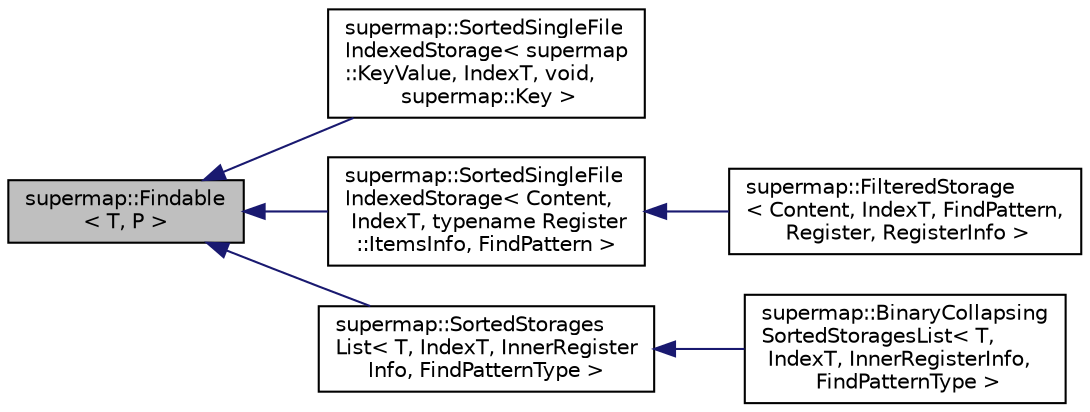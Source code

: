 digraph "supermap::Findable&lt; T, P &gt;"
{
 // LATEX_PDF_SIZE
  edge [fontname="Helvetica",fontsize="10",labelfontname="Helvetica",labelfontsize="10"];
  node [fontname="Helvetica",fontsize="10",shape=record];
  rankdir="LR";
  Node1 [label="supermap::Findable\l\< T, P \>",height=0.2,width=0.4,color="black", fillcolor="grey75", style="filled", fontcolor="black",tooltip="An abstract storage where element of type T can be found."];
  Node1 -> Node2 [dir="back",color="midnightblue",fontsize="10",style="solid",fontname="Helvetica"];
  Node2 [label="supermap::SortedSingleFile\lIndexedStorage\< supermap\l::KeyValue, IndexT, void,\l supermap::Key \>",height=0.2,width=0.4,color="black", fillcolor="white", style="filled",URL="$classsupermap_1_1SortedSingleFileIndexedStorage.html",tooltip=" "];
  Node1 -> Node3 [dir="back",color="midnightblue",fontsize="10",style="solid",fontname="Helvetica"];
  Node3 [label="supermap::SortedSingleFile\lIndexedStorage\< Content,\l IndexT, typename Register\l::ItemsInfo, FindPattern \>",height=0.2,width=0.4,color="black", fillcolor="white", style="filled",URL="$classsupermap_1_1SortedSingleFileIndexedStorage.html",tooltip=" "];
  Node3 -> Node4 [dir="back",color="midnightblue",fontsize="10",style="solid",fontname="Helvetica"];
  Node4 [label="supermap::FilteredStorage\l\< Content, IndexT, FindPattern,\l Register, RegisterInfo \>",height=0.2,width=0.4,color="black", fillcolor="white", style="filled",URL="$classsupermap_1_1FilteredStorage.html",tooltip="Sorted single file indexed storage with filter as a additional register."];
  Node1 -> Node5 [dir="back",color="midnightblue",fontsize="10",style="solid",fontname="Helvetica"];
  Node5 [label="supermap::SortedStorages\lList\< T, IndexT, InnerRegister\lInfo, FindPatternType \>",height=0.2,width=0.4,color="black", fillcolor="white", style="filled",URL="$classsupermap_1_1SortedStoragesList.html",tooltip=" "];
  Node5 -> Node6 [dir="back",color="midnightblue",fontsize="10",style="solid",fontname="Helvetica"];
  Node6 [label="supermap::BinaryCollapsing\lSortedStoragesList\< T,\l IndexT, InnerRegisterInfo,\l FindPatternType \>",height=0.2,width=0.4,color="black", fillcolor="white", style="filled",URL="$classsupermap_1_1BinaryCollapsingSortedStoragesList.html",tooltip="List of SortedSingleFileIndexedStorage. For each storage, the rank is determined as log_2(SIZE / Rank..."];
}
